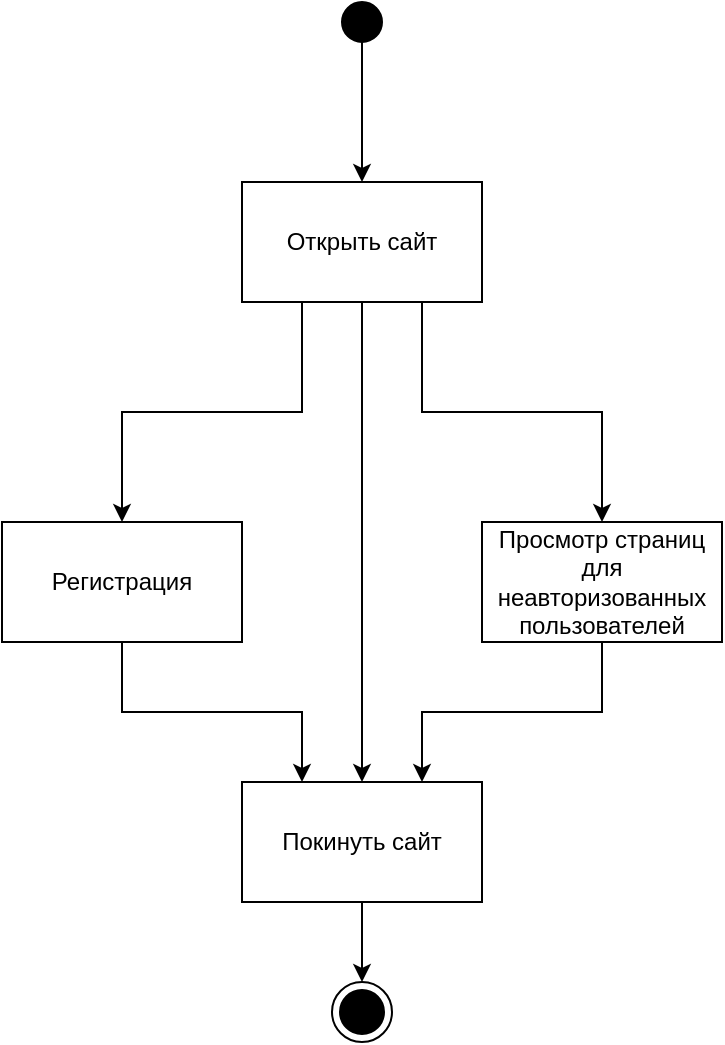 <mxfile version="26.1.3">
  <diagram id="Ew3s-_vgQPPwII5FfubE" name="Page-1">
    <mxGraphModel dx="611" dy="348" grid="1" gridSize="10" guides="1" tooltips="1" connect="1" arrows="1" fold="1" page="1" pageScale="1" pageWidth="1169" pageHeight="826" background="#ffffff" math="0" shadow="0">
      <root>
        <mxCell id="0" />
        <mxCell id="1" parent="0" />
        <mxCell id="_733RBuRszvtqdTx51AU-23" style="edgeStyle=orthogonalEdgeStyle;rounded=0;orthogonalLoop=1;jettySize=auto;html=1;exitX=0;exitY=0.5;exitDx=0;exitDy=0;entryX=0.5;entryY=0;entryDx=0;entryDy=0;" parent="1" edge="1">
          <mxGeometry relative="1" as="geometry">
            <Array as="points">
              <mxPoint x="-350" y="760" />
              <mxPoint x="-350" y="1800" />
              <mxPoint x="250" y="1800" />
            </Array>
            <mxPoint x="20.0" y="760" as="sourcePoint" />
          </mxGeometry>
        </mxCell>
        <mxCell id="zgKUFMcFZotpdD9ldKJI-222" style="edgeStyle=orthogonalEdgeStyle;rounded=0;orthogonalLoop=1;jettySize=auto;html=1;exitX=0.75;exitY=1;exitDx=0;exitDy=0;entryX=0.5;entryY=0;entryDx=0;entryDy=0;" parent="1" source="zgKUFMcFZotpdD9ldKJI-118" target="zgKUFMcFZotpdD9ldKJI-150" edge="1">
          <mxGeometry relative="1" as="geometry" />
        </mxCell>
        <mxCell id="zgKUFMcFZotpdD9ldKJI-223" style="edgeStyle=orthogonalEdgeStyle;rounded=0;orthogonalLoop=1;jettySize=auto;html=1;exitX=0.25;exitY=1;exitDx=0;exitDy=0;entryX=0.5;entryY=0;entryDx=0;entryDy=0;" parent="1" source="zgKUFMcFZotpdD9ldKJI-118" target="zgKUFMcFZotpdD9ldKJI-124" edge="1">
          <mxGeometry relative="1" as="geometry" />
        </mxCell>
        <mxCell id="zgKUFMcFZotpdD9ldKJI-226" style="edgeStyle=orthogonalEdgeStyle;rounded=0;orthogonalLoop=1;jettySize=auto;html=1;exitX=0.5;exitY=1;exitDx=0;exitDy=0;entryX=0.5;entryY=0;entryDx=0;entryDy=0;" parent="1" source="zgKUFMcFZotpdD9ldKJI-118" target="zgKUFMcFZotpdD9ldKJI-217" edge="1">
          <mxGeometry relative="1" as="geometry" />
        </mxCell>
        <mxCell id="zgKUFMcFZotpdD9ldKJI-118" value="Открыть сайт" style="rounded=0;whiteSpace=wrap;html=1;" parent="1" vertex="1">
          <mxGeometry x="230" y="90" width="120" height="60" as="geometry" />
        </mxCell>
        <mxCell id="zgKUFMcFZotpdD9ldKJI-119" value="" style="ellipse;shape=doubleEllipse;whiteSpace=wrap;html=1;aspect=fixed;fillColor=#000000;" parent="1" vertex="1">
          <mxGeometry x="280" width="20" height="20" as="geometry" />
        </mxCell>
        <mxCell id="zgKUFMcFZotpdD9ldKJI-120" value="" style="endArrow=classic;html=1;rounded=0;" parent="1" source="zgKUFMcFZotpdD9ldKJI-119" target="zgKUFMcFZotpdD9ldKJI-118" edge="1">
          <mxGeometry width="50" height="50" relative="1" as="geometry">
            <mxPoint x="620" y="260" as="sourcePoint" />
            <mxPoint x="670" y="210" as="targetPoint" />
          </mxGeometry>
        </mxCell>
        <mxCell id="zgKUFMcFZotpdD9ldKJI-224" style="edgeStyle=orthogonalEdgeStyle;rounded=0;orthogonalLoop=1;jettySize=auto;html=1;exitX=0.5;exitY=1;exitDx=0;exitDy=0;entryX=0.25;entryY=0;entryDx=0;entryDy=0;" parent="1" source="zgKUFMcFZotpdD9ldKJI-124" target="zgKUFMcFZotpdD9ldKJI-217" edge="1">
          <mxGeometry relative="1" as="geometry">
            <Array as="points">
              <mxPoint x="170" y="355" />
              <mxPoint x="260" y="355" />
            </Array>
          </mxGeometry>
        </mxCell>
        <mxCell id="zgKUFMcFZotpdD9ldKJI-124" value="Регистрация" style="rounded=0;whiteSpace=wrap;html=1;" parent="1" vertex="1">
          <mxGeometry x="110" y="260" width="120" height="60" as="geometry" />
        </mxCell>
        <mxCell id="zgKUFMcFZotpdD9ldKJI-143" value="" style="ellipse;html=1;shape=endState;fillColor=#000000;strokeColor=#000000;" parent="1" vertex="1">
          <mxGeometry x="275" y="490" width="30" height="30" as="geometry" />
        </mxCell>
        <mxCell id="zgKUFMcFZotpdD9ldKJI-225" style="edgeStyle=orthogonalEdgeStyle;rounded=0;orthogonalLoop=1;jettySize=auto;html=1;exitX=0.5;exitY=1;exitDx=0;exitDy=0;entryX=0.75;entryY=0;entryDx=0;entryDy=0;" parent="1" source="zgKUFMcFZotpdD9ldKJI-150" target="zgKUFMcFZotpdD9ldKJI-217" edge="1">
          <mxGeometry relative="1" as="geometry" />
        </mxCell>
        <mxCell id="zgKUFMcFZotpdD9ldKJI-150" value="Просмотр страниц для неавторизованных пользователей" style="rounded=0;whiteSpace=wrap;html=1;" parent="1" vertex="1">
          <mxGeometry x="350" y="260" width="120" height="60" as="geometry" />
        </mxCell>
        <mxCell id="zgKUFMcFZotpdD9ldKJI-216" style="edgeStyle=orthogonalEdgeStyle;rounded=0;orthogonalLoop=1;jettySize=auto;html=1;exitX=0.5;exitY=1;exitDx=0;exitDy=0;entryX=0.5;entryY=0;entryDx=0;entryDy=0;" parent="1" source="zgKUFMcFZotpdD9ldKJI-217" target="zgKUFMcFZotpdD9ldKJI-143" edge="1">
          <mxGeometry relative="1" as="geometry" />
        </mxCell>
        <mxCell id="zgKUFMcFZotpdD9ldKJI-217" value="Покинуть сайт" style="rounded=0;whiteSpace=wrap;html=1;" parent="1" vertex="1">
          <mxGeometry x="230" y="390" width="120" height="60" as="geometry" />
        </mxCell>
      </root>
    </mxGraphModel>
  </diagram>
</mxfile>

